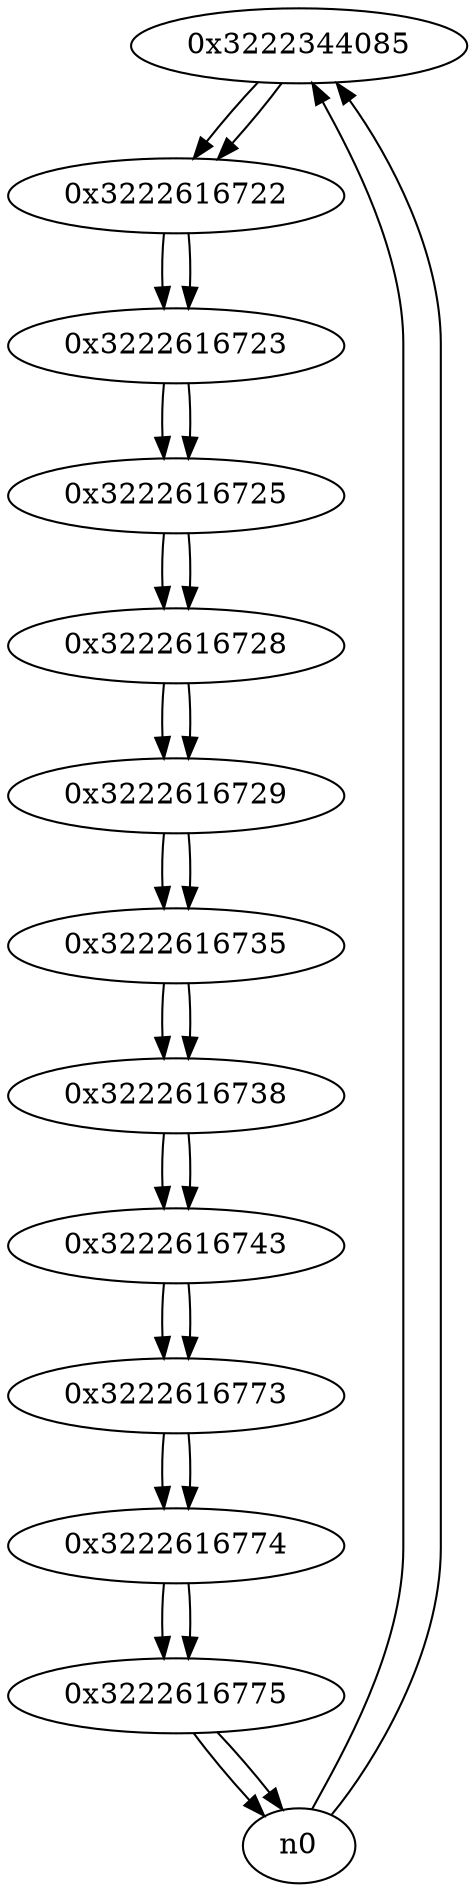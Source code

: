 digraph G{
/* nodes */
  n1 [label="0x3222344085"]
  n2 [label="0x3222616722"]
  n3 [label="0x3222616723"]
  n4 [label="0x3222616725"]
  n5 [label="0x3222616728"]
  n6 [label="0x3222616729"]
  n7 [label="0x3222616735"]
  n8 [label="0x3222616738"]
  n9 [label="0x3222616743"]
  n10 [label="0x3222616773"]
  n11 [label="0x3222616774"]
  n12 [label="0x3222616775"]
/* edges */
n1 -> n2;
n0 -> n1;
n0 -> n1;
n2 -> n3;
n1 -> n2;
n3 -> n4;
n2 -> n3;
n4 -> n5;
n3 -> n4;
n5 -> n6;
n4 -> n5;
n6 -> n7;
n5 -> n6;
n7 -> n8;
n6 -> n7;
n8 -> n9;
n7 -> n8;
n9 -> n10;
n8 -> n9;
n10 -> n11;
n9 -> n10;
n11 -> n12;
n10 -> n11;
n12 -> n0;
n12 -> n0;
n11 -> n12;
}
